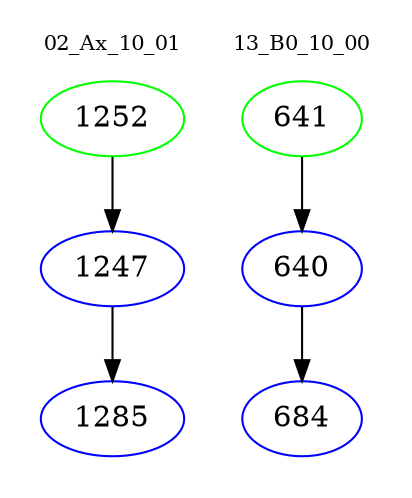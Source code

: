 digraph{
subgraph cluster_0 {
color = white
label = "02_Ax_10_01";
fontsize=10;
T0_1252 [label="1252", color="green"]
T0_1252 -> T0_1247 [color="black"]
T0_1247 [label="1247", color="blue"]
T0_1247 -> T0_1285 [color="black"]
T0_1285 [label="1285", color="blue"]
}
subgraph cluster_1 {
color = white
label = "13_B0_10_00";
fontsize=10;
T1_641 [label="641", color="green"]
T1_641 -> T1_640 [color="black"]
T1_640 [label="640", color="blue"]
T1_640 -> T1_684 [color="black"]
T1_684 [label="684", color="blue"]
}
}
